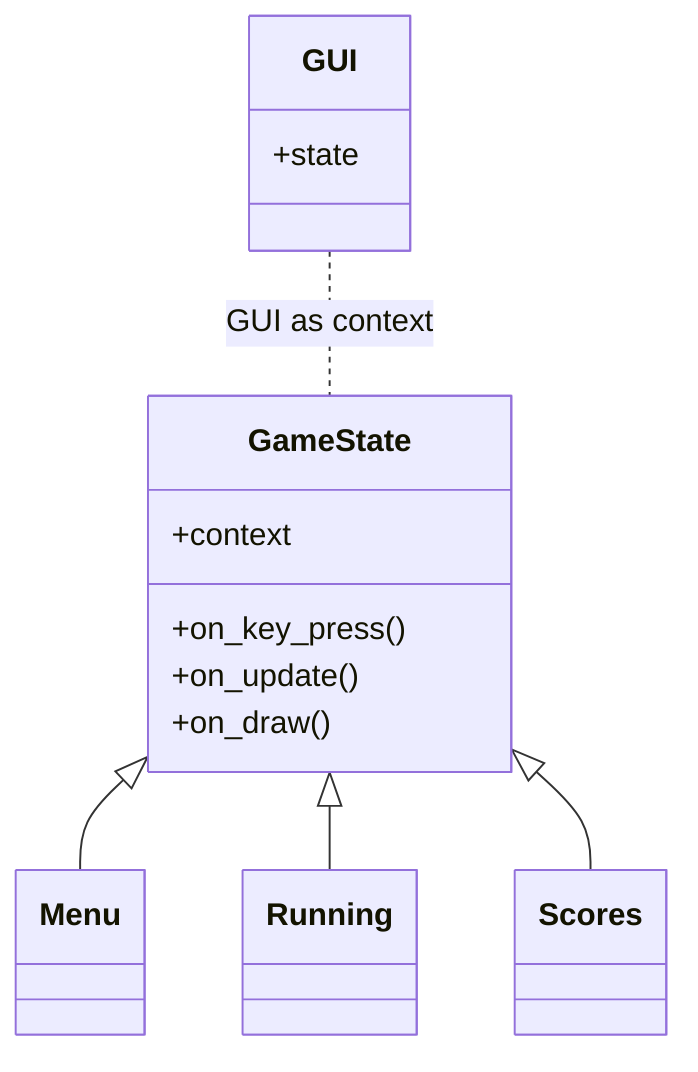 classDiagram
%% @backgroundColor(#252525)
    GUI .. GameState: GUI as context
    GameState <|-- Menu
    GameState <|-- Running
    GameState <|-- Scores
    class GameState{
        +context
        +on_key_press()
        +on_update()
        +on_draw()
    }
    class GUI{
        +state
    }